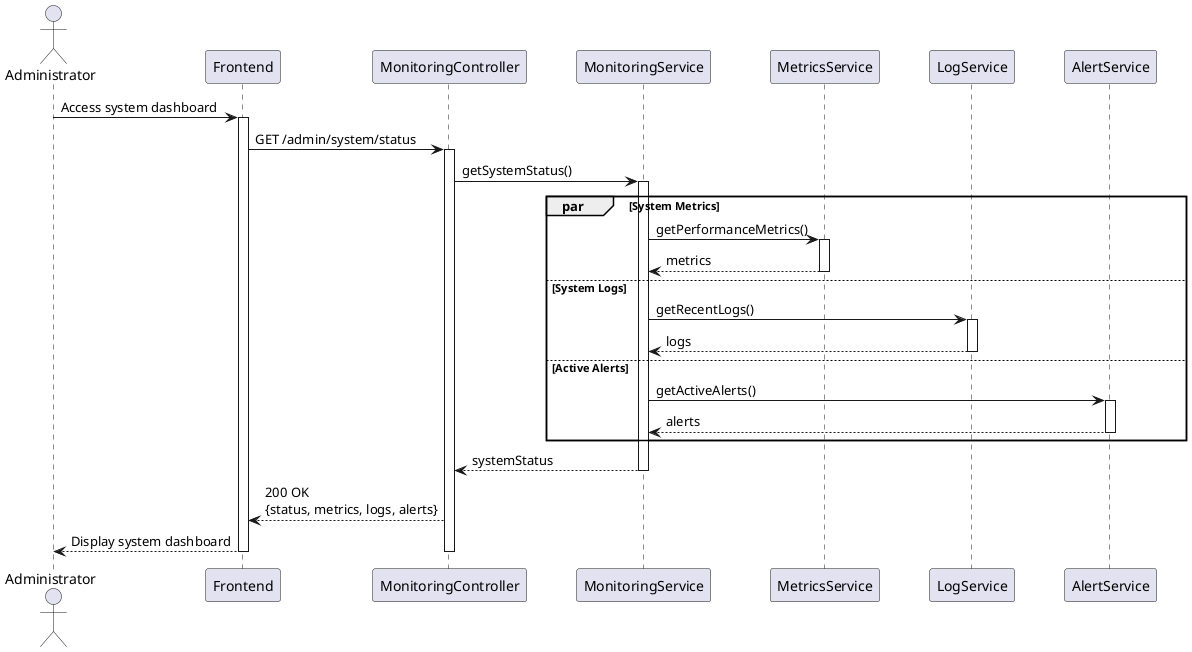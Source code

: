 @startuml Admin Monitoring Sequence

skinparam ParticipantPadding 20
skinparam BoxPadding 10
skinparam SequenceGroupBodyBackgroundColor transparent

actor Administrator
participant "Frontend" as UI
participant MonitoringController
participant MonitoringService
participant MetricsService
participant LogService
participant AlertService

Administrator -> UI: Access system dashboard
activate UI

UI -> MonitoringController: GET /admin/system/status
activate MonitoringController

MonitoringController -> MonitoringService: getSystemStatus()
activate MonitoringService

par System Metrics
    MonitoringService -> MetricsService: getPerformanceMetrics()
    activate MetricsService
    MetricsService --> MonitoringService: metrics
    deactivate MetricsService
else System Logs
    MonitoringService -> LogService: getRecentLogs()
    activate LogService
    LogService --> MonitoringService: logs
    deactivate LogService
else Active Alerts
    MonitoringService -> AlertService: getActiveAlerts()
    activate AlertService
    AlertService --> MonitoringService: alerts
    deactivate AlertService
end

MonitoringService --> MonitoringController: systemStatus
deactivate MonitoringService

MonitoringController --> UI: 200 OK\n{status, metrics, logs, alerts}
UI --> Administrator: Display system dashboard

deactivate MonitoringController
deactivate UI

@enduml 
